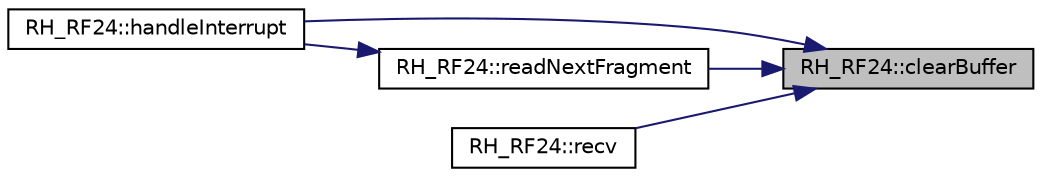 digraph "RH_RF24::clearBuffer"
{
 // LATEX_PDF_SIZE
  edge [fontname="Helvetica",fontsize="10",labelfontname="Helvetica",labelfontsize="10"];
  node [fontname="Helvetica",fontsize="10",shape=record];
  rankdir="RL";
  Node1 [label="RH_RF24::clearBuffer",height=0.2,width=0.4,color="black", fillcolor="grey75", style="filled", fontcolor="black",tooltip="Clears RH_RF24's internal TX and RX buffers and counters."];
  Node1 -> Node2 [dir="back",color="midnightblue",fontsize="10",style="solid",fontname="Helvetica"];
  Node2 [label="RH_RF24::handleInterrupt",height=0.2,width=0.4,color="black", fillcolor="white", style="filled",URL="$class_r_h___r_f24.html#ace446bd70542adeedf7f7403212e809c",tooltip=" "];
  Node1 -> Node3 [dir="back",color="midnightblue",fontsize="10",style="solid",fontname="Helvetica"];
  Node3 [label="RH_RF24::readNextFragment",height=0.2,width=0.4,color="black", fillcolor="white", style="filled",URL="$class_r_h___r_f24.html#a7d30de3f323b945c61feac26b614a89a",tooltip=" "];
  Node3 -> Node2 [dir="back",color="midnightblue",fontsize="10",style="solid",fontname="Helvetica"];
  Node1 -> Node4 [dir="back",color="midnightblue",fontsize="10",style="solid",fontname="Helvetica"];
  Node4 [label="RH_RF24::recv",height=0.2,width=0.4,color="black", fillcolor="white", style="filled",URL="$class_r_h___r_f24.html#a9937ab8c31b887a2d47c9e7fd2c7370e",tooltip=" "];
}

